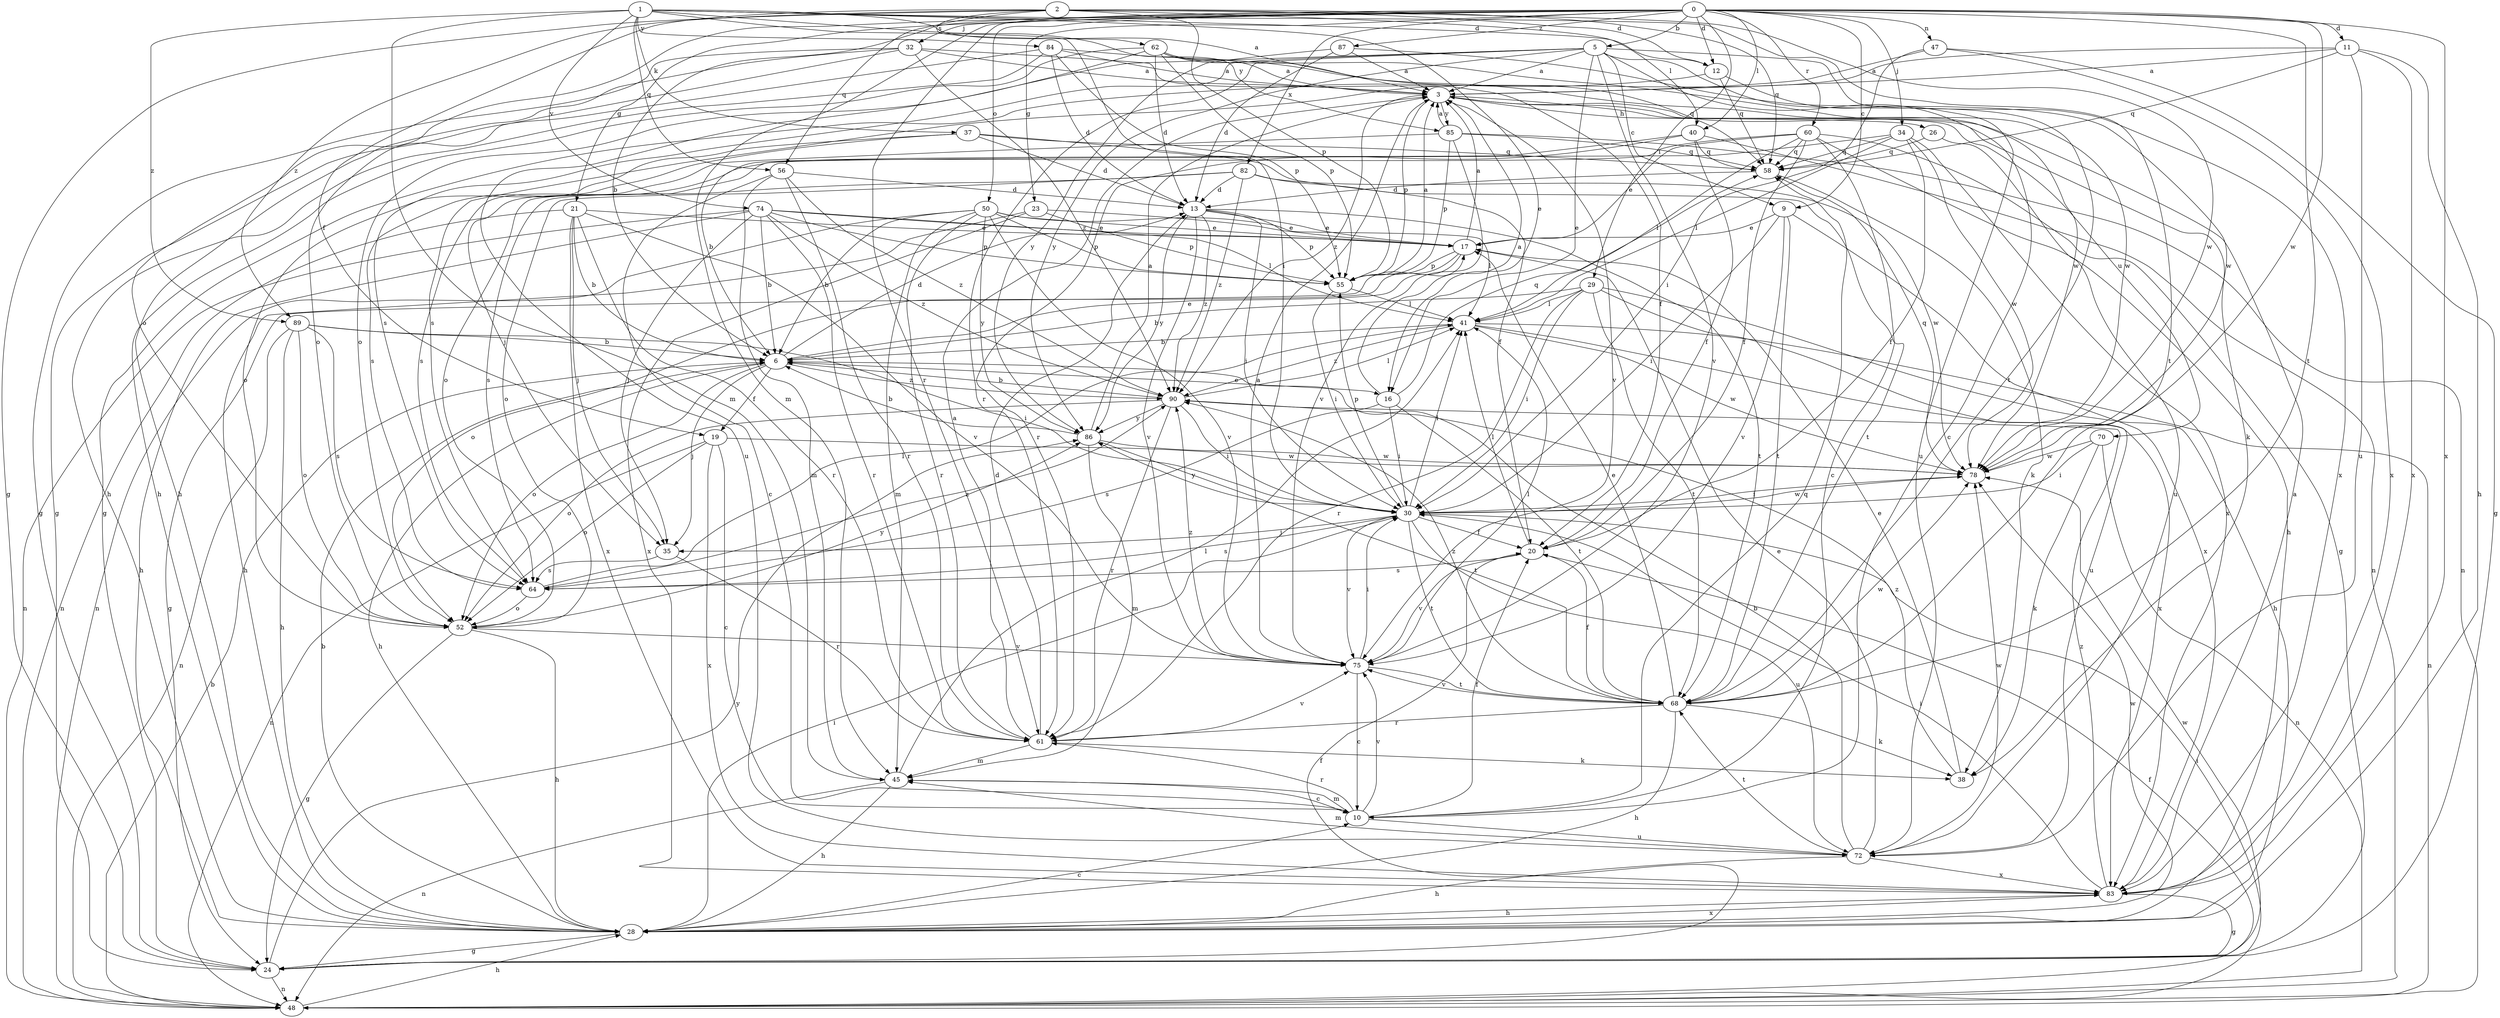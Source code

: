 strict digraph  {
0;
1;
2;
3;
5;
6;
9;
10;
11;
12;
13;
16;
17;
19;
20;
21;
23;
24;
26;
28;
29;
30;
32;
34;
35;
37;
38;
40;
41;
45;
47;
48;
50;
52;
55;
56;
58;
60;
61;
62;
64;
68;
70;
72;
74;
75;
78;
82;
83;
84;
85;
86;
87;
89;
90;
0 -> 5  [label=b];
0 -> 6  [label=b];
0 -> 9  [label=c];
0 -> 11  [label=d];
0 -> 12  [label=d];
0 -> 21  [label=g];
0 -> 23  [label=g];
0 -> 29  [label=i];
0 -> 32  [label=j];
0 -> 34  [label=j];
0 -> 40  [label=l];
0 -> 45  [label=m];
0 -> 47  [label=n];
0 -> 50  [label=o];
0 -> 52  [label=o];
0 -> 60  [label=r];
0 -> 61  [label=r];
0 -> 68  [label=t];
0 -> 78  [label=w];
0 -> 82  [label=x];
0 -> 83  [label=x];
0 -> 87  [label=z];
1 -> 3  [label=a];
1 -> 12  [label=d];
1 -> 16  [label=e];
1 -> 30  [label=i];
1 -> 37  [label=k];
1 -> 45  [label=m];
1 -> 56  [label=q];
1 -> 68  [label=t];
1 -> 74  [label=v];
1 -> 84  [label=y];
1 -> 85  [label=y];
1 -> 89  [label=z];
2 -> 12  [label=d];
2 -> 19  [label=f];
2 -> 24  [label=g];
2 -> 40  [label=l];
2 -> 55  [label=p];
2 -> 56  [label=q];
2 -> 58  [label=q];
2 -> 62  [label=s];
2 -> 78  [label=w];
2 -> 89  [label=z];
3 -> 26  [label=h];
3 -> 38  [label=k];
3 -> 55  [label=p];
3 -> 70  [label=u];
3 -> 75  [label=v];
3 -> 85  [label=y];
3 -> 90  [label=z];
5 -> 3  [label=a];
5 -> 9  [label=c];
5 -> 10  [label=c];
5 -> 16  [label=e];
5 -> 52  [label=o];
5 -> 61  [label=r];
5 -> 64  [label=s];
5 -> 68  [label=t];
5 -> 75  [label=v];
5 -> 83  [label=x];
5 -> 86  [label=y];
6 -> 13  [label=d];
6 -> 16  [label=e];
6 -> 17  [label=e];
6 -> 19  [label=f];
6 -> 28  [label=h];
6 -> 35  [label=j];
6 -> 52  [label=o];
6 -> 90  [label=z];
9 -> 17  [label=e];
9 -> 30  [label=i];
9 -> 68  [label=t];
9 -> 75  [label=v];
9 -> 83  [label=x];
10 -> 20  [label=f];
10 -> 45  [label=m];
10 -> 58  [label=q];
10 -> 61  [label=r];
10 -> 72  [label=u];
10 -> 75  [label=v];
11 -> 3  [label=a];
11 -> 28  [label=h];
11 -> 58  [label=q];
11 -> 64  [label=s];
11 -> 72  [label=u];
11 -> 83  [label=x];
12 -> 24  [label=g];
12 -> 58  [label=q];
12 -> 72  [label=u];
13 -> 17  [label=e];
13 -> 30  [label=i];
13 -> 55  [label=p];
13 -> 68  [label=t];
13 -> 75  [label=v];
13 -> 86  [label=y];
13 -> 90  [label=z];
16 -> 3  [label=a];
16 -> 30  [label=i];
16 -> 58  [label=q];
16 -> 64  [label=s];
16 -> 68  [label=t];
17 -> 3  [label=a];
17 -> 24  [label=g];
17 -> 52  [label=o];
17 -> 55  [label=p];
19 -> 10  [label=c];
19 -> 48  [label=n];
19 -> 52  [label=o];
19 -> 78  [label=w];
19 -> 83  [label=x];
20 -> 41  [label=l];
20 -> 64  [label=s];
20 -> 75  [label=v];
21 -> 6  [label=b];
21 -> 17  [label=e];
21 -> 35  [label=j];
21 -> 48  [label=n];
21 -> 61  [label=r];
21 -> 75  [label=v];
21 -> 83  [label=x];
23 -> 17  [label=e];
23 -> 28  [label=h];
23 -> 55  [label=p];
23 -> 83  [label=x];
24 -> 20  [label=f];
24 -> 48  [label=n];
24 -> 78  [label=w];
24 -> 86  [label=y];
26 -> 58  [label=q];
26 -> 72  [label=u];
28 -> 6  [label=b];
28 -> 10  [label=c];
28 -> 24  [label=g];
28 -> 30  [label=i];
28 -> 78  [label=w];
28 -> 83  [label=x];
29 -> 6  [label=b];
29 -> 28  [label=h];
29 -> 30  [label=i];
29 -> 41  [label=l];
29 -> 61  [label=r];
29 -> 68  [label=t];
29 -> 72  [label=u];
30 -> 20  [label=f];
30 -> 35  [label=j];
30 -> 41  [label=l];
30 -> 55  [label=p];
30 -> 64  [label=s];
30 -> 68  [label=t];
30 -> 72  [label=u];
30 -> 75  [label=v];
30 -> 78  [label=w];
30 -> 86  [label=y];
32 -> 3  [label=a];
32 -> 20  [label=f];
32 -> 24  [label=g];
32 -> 28  [label=h];
32 -> 52  [label=o];
32 -> 90  [label=z];
34 -> 20  [label=f];
34 -> 41  [label=l];
34 -> 52  [label=o];
34 -> 58  [label=q];
34 -> 78  [label=w];
34 -> 83  [label=x];
35 -> 61  [label=r];
35 -> 64  [label=s];
37 -> 13  [label=d];
37 -> 20  [label=f];
37 -> 52  [label=o];
37 -> 58  [label=q];
37 -> 64  [label=s];
38 -> 17  [label=e];
38 -> 90  [label=z];
40 -> 6  [label=b];
40 -> 20  [label=f];
40 -> 48  [label=n];
40 -> 58  [label=q];
40 -> 61  [label=r];
41 -> 6  [label=b];
41 -> 48  [label=n];
41 -> 78  [label=w];
41 -> 83  [label=x];
41 -> 90  [label=z];
45 -> 10  [label=c];
45 -> 28  [label=h];
45 -> 41  [label=l];
45 -> 48  [label=n];
47 -> 3  [label=a];
47 -> 24  [label=g];
47 -> 30  [label=i];
47 -> 83  [label=x];
48 -> 6  [label=b];
48 -> 20  [label=f];
48 -> 28  [label=h];
48 -> 30  [label=i];
50 -> 6  [label=b];
50 -> 17  [label=e];
50 -> 41  [label=l];
50 -> 45  [label=m];
50 -> 48  [label=n];
50 -> 55  [label=p];
50 -> 61  [label=r];
50 -> 75  [label=v];
50 -> 86  [label=y];
52 -> 24  [label=g];
52 -> 28  [label=h];
52 -> 75  [label=v];
52 -> 86  [label=y];
55 -> 3  [label=a];
55 -> 30  [label=i];
55 -> 41  [label=l];
56 -> 10  [label=c];
56 -> 13  [label=d];
56 -> 45  [label=m];
56 -> 61  [label=r];
56 -> 90  [label=z];
58 -> 13  [label=d];
58 -> 38  [label=k];
60 -> 10  [label=c];
60 -> 17  [label=e];
60 -> 20  [label=f];
60 -> 24  [label=g];
60 -> 28  [label=h];
60 -> 35  [label=j];
60 -> 41  [label=l];
60 -> 58  [label=q];
61 -> 3  [label=a];
61 -> 13  [label=d];
61 -> 38  [label=k];
61 -> 45  [label=m];
61 -> 75  [label=v];
62 -> 3  [label=a];
62 -> 13  [label=d];
62 -> 28  [label=h];
62 -> 55  [label=p];
62 -> 58  [label=q];
62 -> 72  [label=u];
62 -> 78  [label=w];
64 -> 41  [label=l];
64 -> 52  [label=o];
64 -> 90  [label=z];
68 -> 17  [label=e];
68 -> 20  [label=f];
68 -> 28  [label=h];
68 -> 38  [label=k];
68 -> 61  [label=r];
68 -> 75  [label=v];
68 -> 78  [label=w];
68 -> 90  [label=z];
70 -> 30  [label=i];
70 -> 38  [label=k];
70 -> 48  [label=n];
70 -> 78  [label=w];
72 -> 6  [label=b];
72 -> 17  [label=e];
72 -> 28  [label=h];
72 -> 45  [label=m];
72 -> 68  [label=t];
72 -> 78  [label=w];
72 -> 83  [label=x];
74 -> 6  [label=b];
74 -> 17  [label=e];
74 -> 28  [label=h];
74 -> 35  [label=j];
74 -> 41  [label=l];
74 -> 48  [label=n];
74 -> 55  [label=p];
74 -> 61  [label=r];
74 -> 90  [label=z];
75 -> 3  [label=a];
75 -> 10  [label=c];
75 -> 30  [label=i];
75 -> 41  [label=l];
75 -> 68  [label=t];
75 -> 90  [label=z];
78 -> 30  [label=i];
78 -> 58  [label=q];
82 -> 13  [label=d];
82 -> 52  [label=o];
82 -> 64  [label=s];
82 -> 68  [label=t];
82 -> 78  [label=w];
82 -> 90  [label=z];
83 -> 3  [label=a];
83 -> 24  [label=g];
83 -> 28  [label=h];
83 -> 30  [label=i];
83 -> 90  [label=z];
84 -> 3  [label=a];
84 -> 13  [label=d];
84 -> 24  [label=g];
84 -> 28  [label=h];
84 -> 55  [label=p];
84 -> 78  [label=w];
85 -> 3  [label=a];
85 -> 48  [label=n];
85 -> 55  [label=p];
85 -> 58  [label=q];
85 -> 64  [label=s];
85 -> 75  [label=v];
86 -> 3  [label=a];
86 -> 6  [label=b];
86 -> 45  [label=m];
86 -> 68  [label=t];
86 -> 78  [label=w];
87 -> 3  [label=a];
87 -> 13  [label=d];
87 -> 78  [label=w];
87 -> 86  [label=y];
89 -> 6  [label=b];
89 -> 28  [label=h];
89 -> 30  [label=i];
89 -> 48  [label=n];
89 -> 52  [label=o];
89 -> 64  [label=s];
90 -> 6  [label=b];
90 -> 30  [label=i];
90 -> 41  [label=l];
90 -> 52  [label=o];
90 -> 61  [label=r];
90 -> 86  [label=y];
}
